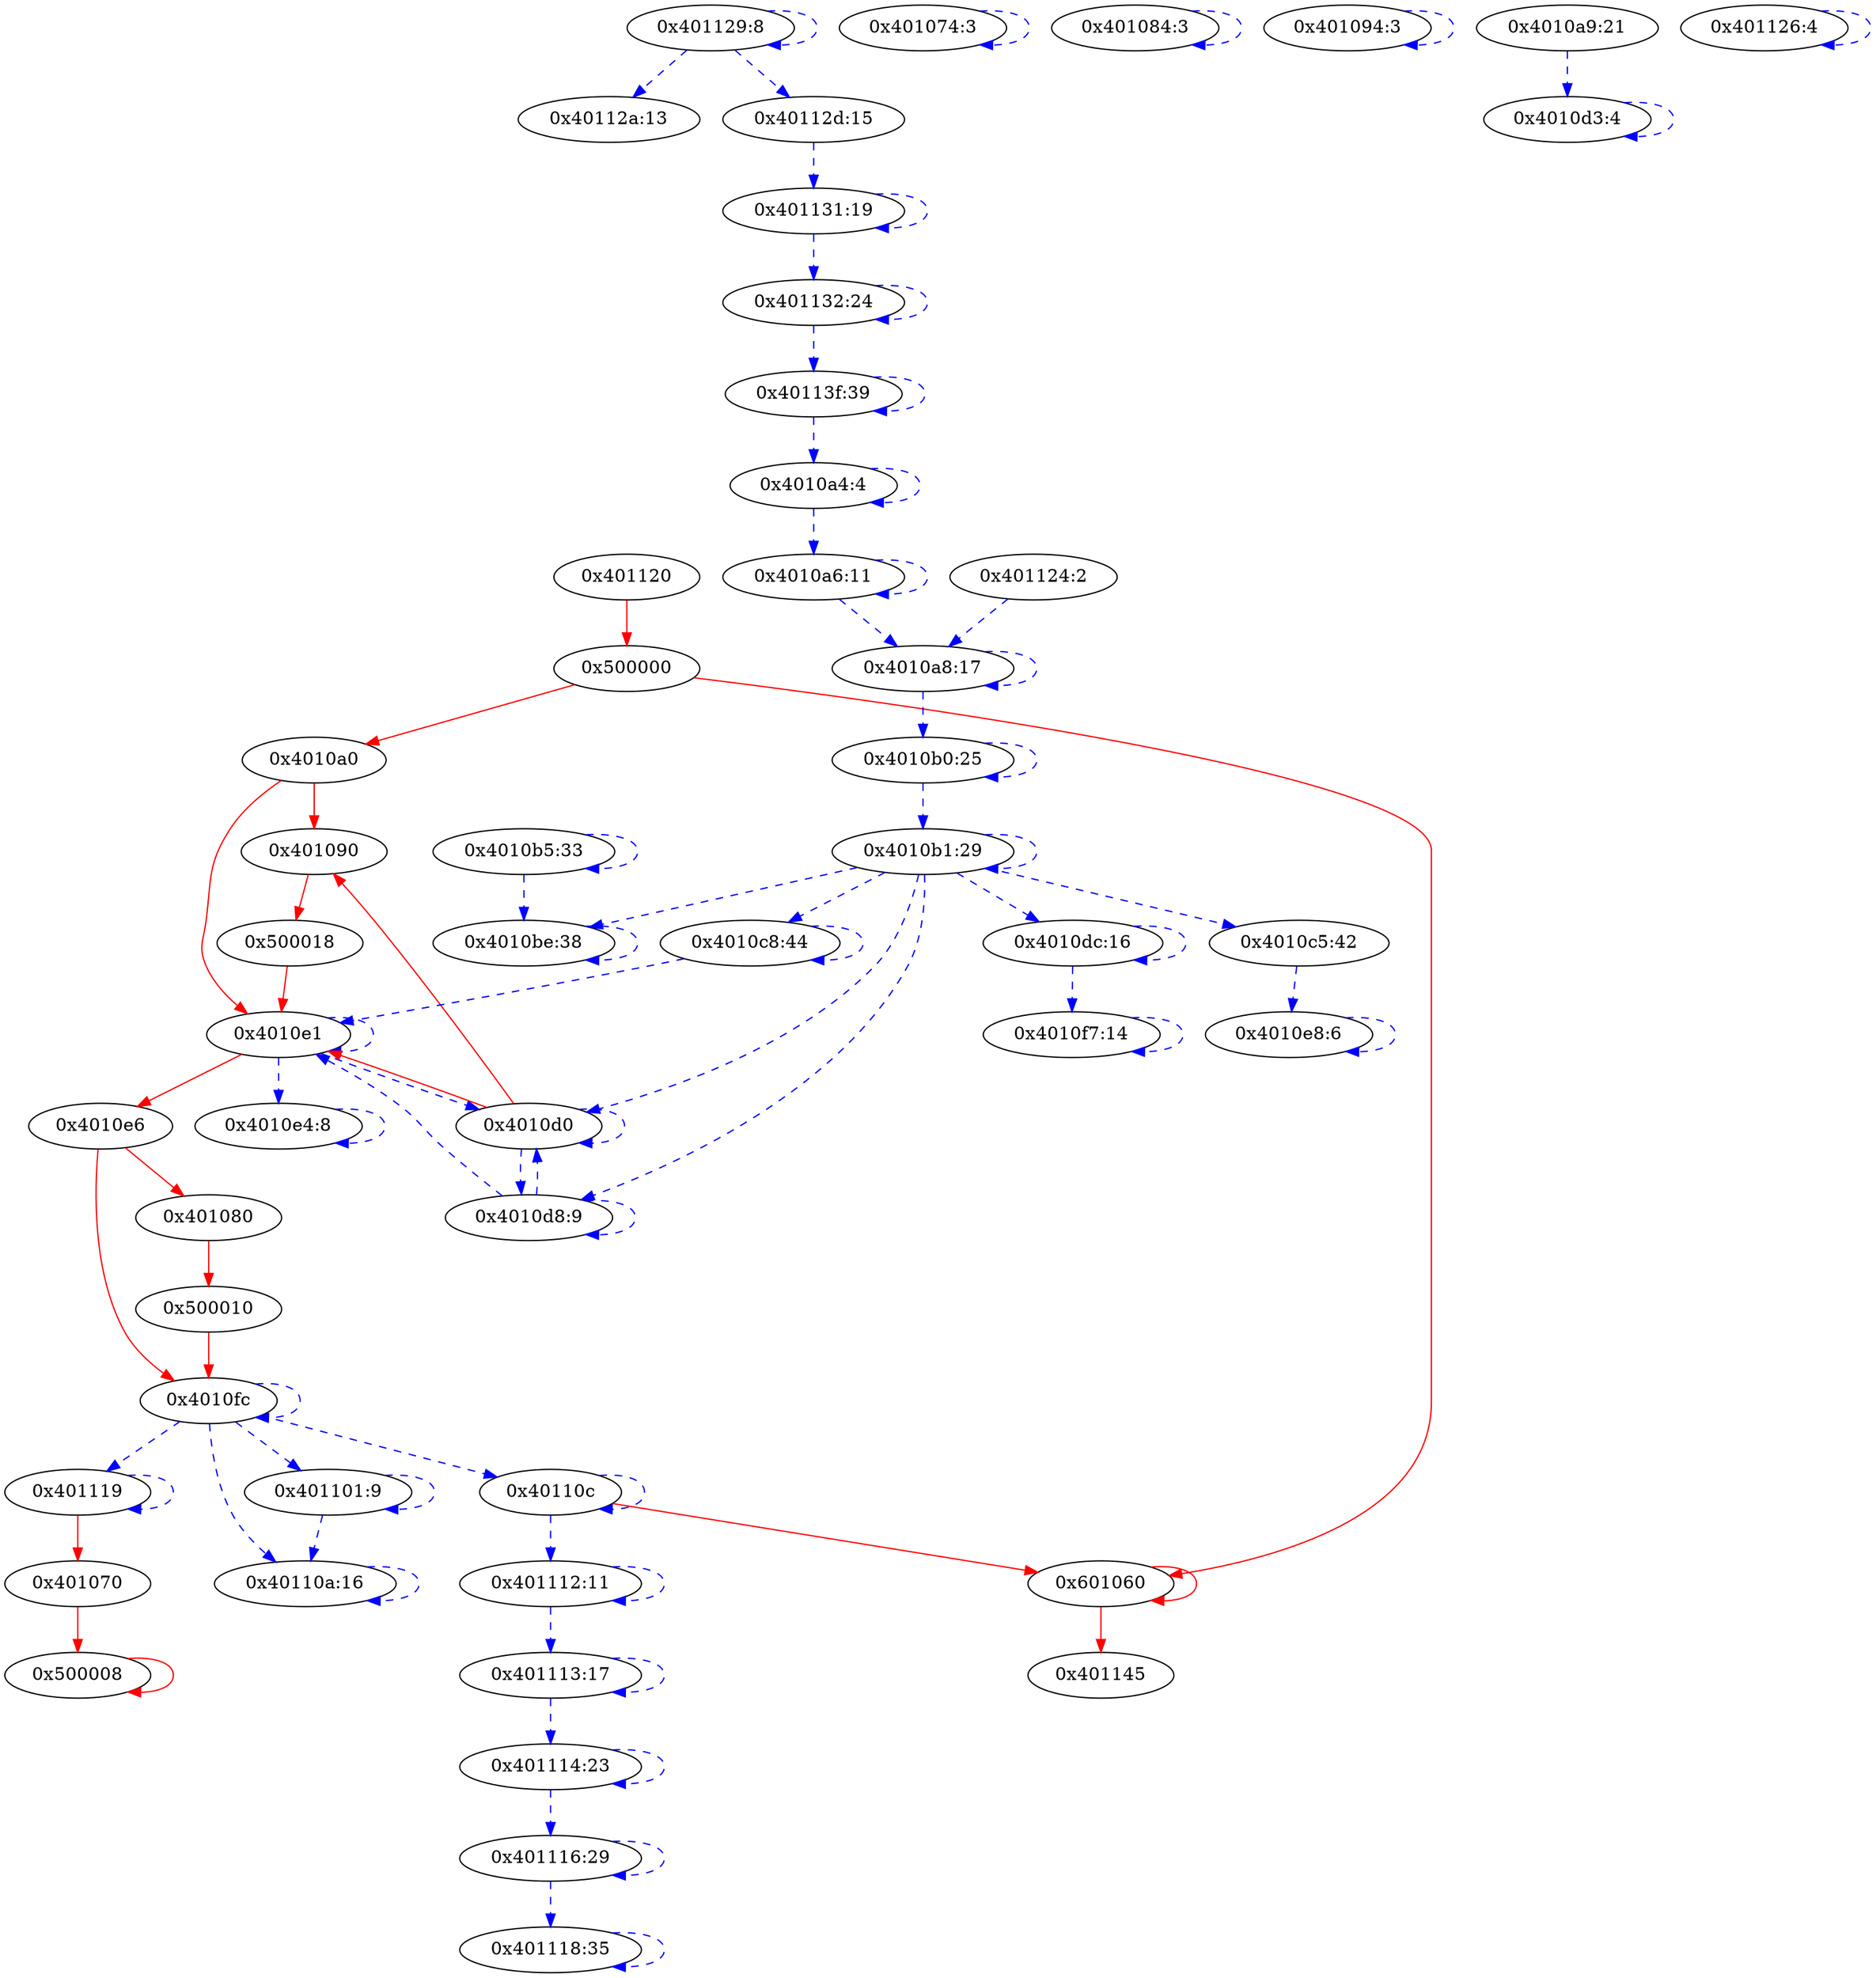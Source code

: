 digraph {
401120 [label="0x401120"];
500000 [label="0x500000"];
"4010a0" [label="0x4010a0"];
401090 [label="0x401090"];
500018 [label="0x500018"];
"4010e1" [label="0x4010e1"];
"4010d0" [label="0x4010d0"];
"4010e6" [label="0x4010e6"];
401080 [label="0x401080"];
500010 [label="0x500010"];
601060 [label="0x601060"];
"4010fc" [label="0x4010fc"];
"40110c" [label="0x40110c"];
401119 [label="0x401119"];
401070 [label="0x401070"];
500008 [label="0x500008"];
401145 [label="0x401145"];
401074 [label="0x401074:3"];
401084 [label="0x401084:3"];
401094 [label="0x401094:3"];
"4010d8" [label="0x4010d8:9"];
"4010d3" [label="0x4010d3:4"];
"4010dc" [label="0x4010dc:16"];
"4010f7" [label="0x4010f7:14"];
"4010e4" [label="0x4010e4:8"];
"4010e8" [label="0x4010e8:6"];
401101 [label="0x401101:9"];
"40110a" [label="0x40110a:16"];
401112 [label="0x401112:11"];
401113 [label="0x401113:17"];
401114 [label="0x401114:23"];
401116 [label="0x401116:29"];
401118 [label="0x401118:35"];
"4010a4" [label="0x4010a4:4"];
"4010a6" [label="0x4010a6:11"];
"4010a8" [label="0x4010a8:17"];
"4010b0" [label="0x4010b0:25"];
"4010b1" [label="0x4010b1:29"];
"4010be" [label="0x4010be:38"];
"4010c5" [label="0x4010c5:42"];
"4010c8" [label="0x4010c8:44"];
"4010b5" [label="0x4010b5:33"];
"4010a9" [label="0x4010a9:21"];
401126 [label="0x401126:4"];
401129 [label="0x401129:8"];
"40112a" [label="0x40112a:13"];
"40112d" [label="0x40112d:15"];
401131 [label="0x401131:19"];
401132 [label="0x401132:24"];
"40113f" [label="0x40113f:39"];
401124 [label="0x401124:2"];
401120 -> 500000 [type=control, color=red, style=solid];
500000 -> "4010a0" [type=control, color=red, style=solid];
500000 -> 601060 [type=control, color=red, style=solid];
"4010a0" -> 401090 [type=control, color=red, style=solid];
"4010a0" -> "4010e1" [type=control, color=red, style=solid];
401090 -> 500018 [type=control, color=red, style=solid];
500018 -> "4010e1" [type=control, color=red, style=solid];
"4010e1" -> "4010d0" [type=data, color=blue, style=dashed];
"4010e1" -> "4010e6" [type=control, color=red, style=solid];
"4010e1" -> "4010e1" [type=data, color=blue, style=dashed];
"4010e1" -> "4010e4" [type=data, color=blue, style=dashed];
"4010d0" -> 401090 [type=control, color=red, style=solid];
"4010d0" -> "4010e1" [type=control, color=red, style=solid];
"4010d0" -> "4010d0" [type=data, color=blue, style=dashed];
"4010d0" -> "4010d8" [type=data, color=blue, style=dashed];
"4010e6" -> 401080 [type=control, color=red, style=solid];
"4010e6" -> "4010fc" [type=control, color=red, style=solid];
401080 -> 500010 [type=control, color=red, style=solid];
500010 -> "4010fc" [type=control, color=red, style=solid];
601060 -> 601060 [type=control, color=red, style=solid];
601060 -> 401145 [type=control, color=red, style=solid];
"4010fc" -> "40110c" [type=data, color=blue, style=dashed];
"4010fc" -> 401119 [type=data, color=blue, style=dashed];
"4010fc" -> "4010fc" [type=data, color=blue, style=dashed];
"4010fc" -> 401101 [type=data, color=blue, style=dashed];
"4010fc" -> "40110a" [type=data, color=blue, style=dashed];
"40110c" -> 601060 [type=control, color=red, style=solid];
"40110c" -> "40110c" [type=data, color=blue, style=dashed];
"40110c" -> 401112 [type=data, color=blue, style=dashed];
401119 -> 401070 [type=control, color=red, style=solid];
401119 -> 401119 [type=data, color=blue, style=dashed];
401070 -> 500008 [type=control, color=red, style=solid];
500008 -> 500008 [type=control, color=red, style=solid];
401074 -> 401074 [type=data, color=blue, style=dashed];
401084 -> 401084 [type=data, color=blue, style=dashed];
401094 -> 401094 [type=data, color=blue, style=dashed];
"4010d8" -> "4010d8" [type=data, color=blue, style=dashed];
"4010d8" -> "4010e1" [type=data, color=blue, style=dashed];
"4010d8" -> "4010d0" [type=data, color=blue, style=dashed];
"4010d3" -> "4010d3" [type=data, color=blue, style=dashed];
"4010dc" -> "4010dc" [type=data, color=blue, style=dashed];
"4010dc" -> "4010f7" [type=data, color=blue, style=dashed];
"4010f7" -> "4010f7" [type=data, color=blue, style=dashed];
"4010e4" -> "4010e4" [type=data, color=blue, style=dashed];
"4010e8" -> "4010e8" [type=data, color=blue, style=dashed];
401101 -> 401101 [type=data, color=blue, style=dashed];
401101 -> "40110a" [type=data, color=blue, style=dashed];
"40110a" -> "40110a" [type=data, color=blue, style=dashed];
401112 -> 401112 [type=data, color=blue, style=dashed];
401112 -> 401113 [type=data, color=blue, style=dashed];
401113 -> 401113 [type=data, color=blue, style=dashed];
401113 -> 401114 [type=data, color=blue, style=dashed];
401114 -> 401114 [type=data, color=blue, style=dashed];
401114 -> 401116 [type=data, color=blue, style=dashed];
401116 -> 401116 [type=data, color=blue, style=dashed];
401116 -> 401118 [type=data, color=blue, style=dashed];
401118 -> 401118 [type=data, color=blue, style=dashed];
"4010a4" -> "4010a4" [type=data, color=blue, style=dashed];
"4010a4" -> "4010a6" [type=data, color=blue, style=dashed];
"4010a6" -> "4010a6" [type=data, color=blue, style=dashed];
"4010a6" -> "4010a8" [type=data, color=blue, style=dashed];
"4010a8" -> "4010a8" [type=data, color=blue, style=dashed];
"4010a8" -> "4010b0" [type=data, color=blue, style=dashed];
"4010b0" -> "4010b0" [type=data, color=blue, style=dashed];
"4010b0" -> "4010b1" [type=data, color=blue, style=dashed];
"4010b1" -> "4010b1" [type=data, color=blue, style=dashed];
"4010b1" -> "4010be" [type=data, color=blue, style=dashed];
"4010b1" -> "4010c5" [type=data, color=blue, style=dashed];
"4010b1" -> "4010c8" [type=data, color=blue, style=dashed];
"4010b1" -> "4010d0" [type=data, color=blue, style=dashed];
"4010b1" -> "4010d8" [type=data, color=blue, style=dashed];
"4010b1" -> "4010dc" [type=data, color=blue, style=dashed];
"4010be" -> "4010be" [type=data, color=blue, style=dashed];
"4010c5" -> "4010e8" [type=data, color=blue, style=dashed];
"4010c8" -> "4010c8" [type=data, color=blue, style=dashed];
"4010c8" -> "4010e1" [type=data, color=blue, style=dashed];
"4010b5" -> "4010b5" [type=data, color=blue, style=dashed];
"4010b5" -> "4010be" [type=data, color=blue, style=dashed];
"4010a9" -> "4010d3" [type=data, color=blue, style=dashed];
401126 -> 401126 [type=data, color=blue, style=dashed];
401129 -> 401129 [type=data, color=blue, style=dashed];
401129 -> "40112a" [type=data, color=blue, style=dashed];
401129 -> "40112d" [type=data, color=blue, style=dashed];
"40112d" -> 401131 [type=data, color=blue, style=dashed];
401131 -> 401131 [type=data, color=blue, style=dashed];
401131 -> 401132 [type=data, color=blue, style=dashed];
401132 -> 401132 [type=data, color=blue, style=dashed];
401132 -> "40113f" [type=data, color=blue, style=dashed];
"40113f" -> "40113f" [type=data, color=blue, style=dashed];
"40113f" -> "4010a4" [type=data, color=blue, style=dashed];
401124 -> "4010a8" [type=data, color=blue, style=dashed];
}
